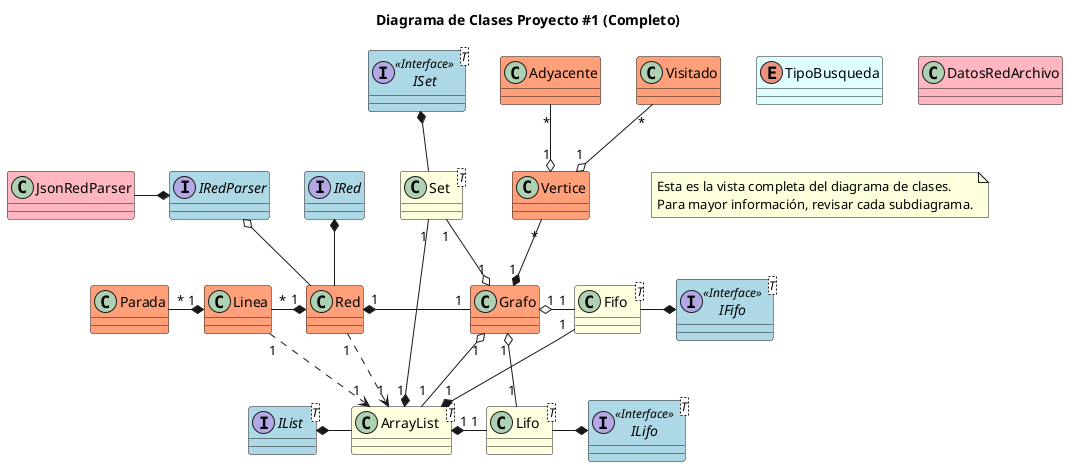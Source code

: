 @startuml

title Diagrama de Clases Proyecto #1 (Completo)
skinparam ClassAttributeIconSize 0

class Adyacente #LightSalmon {
}

class Visitado #LightSalmon {
}

class Vertice #LightSalmon{
}

class Parada #LightSalmon {
}

class Linea #LightSalmon {
}

class Red #LightSalmon{
}

enum TipoBusqueda #LightCyan {
}

class Grafo #LightSalmon{
}

interface IRed #LightBlue{
}

class Fifo<T> #LightYellow {
}

class Lifo<T> #LightYellow {
}

class ArrayList<T> #LightYellow {

}

class Set<T> #LightYellow  {
}

Interface IList<T> #LightBlue {
}

Interface ILifo<T> <<Interface>> #LightBlue {
}

Interface IFifo<T> <<Interface>> #LightBlue {
}

Interface ISet<T> <<Interface>> #LightBlue {
}

interface IRedParser #LightBlue {
}

class JsonRedParser #LightPink {
}

class DatosRedArchivo #LightPink {
}

IRedParser *-left- JsonRedParser

ArrayList "1" <.up. "1" Red
Grafo "1" o-down- "1" ArrayList
Red "1" *-left- "*" Linea
Linea "1" *-left- "*" Parada
ArrayList "1" *-right- "1" Lifo
ArrayList "1" *-up- "1" Fifo
ArrayList "1" *-up- "1" Set
Grafo "1" o-right- "1" Fifo
Grafo "1" o-right- "1" Lifo
ArrayList "1" <.up. "1" Linea
Grafo "1" o-up- "1" Set
ISet *-- Set
Grafo "1" *-up- "*" Vertice
Vertice "1" o-up- "*" Adyacente
Vertice "1" o-up- "*" Visitado
Red "1" *-right- "1" Grafo
ILifo *-left- Lifo
IFifo *-left- Fifo
IList *-right- ArrayList
IRed *-down- Red
IRedParser o-down- Red
note as N1
    Esta es la vista completa del diagrama de clases.
    Para mayor información, revisar cada subdiagrama.
end note


@enduml